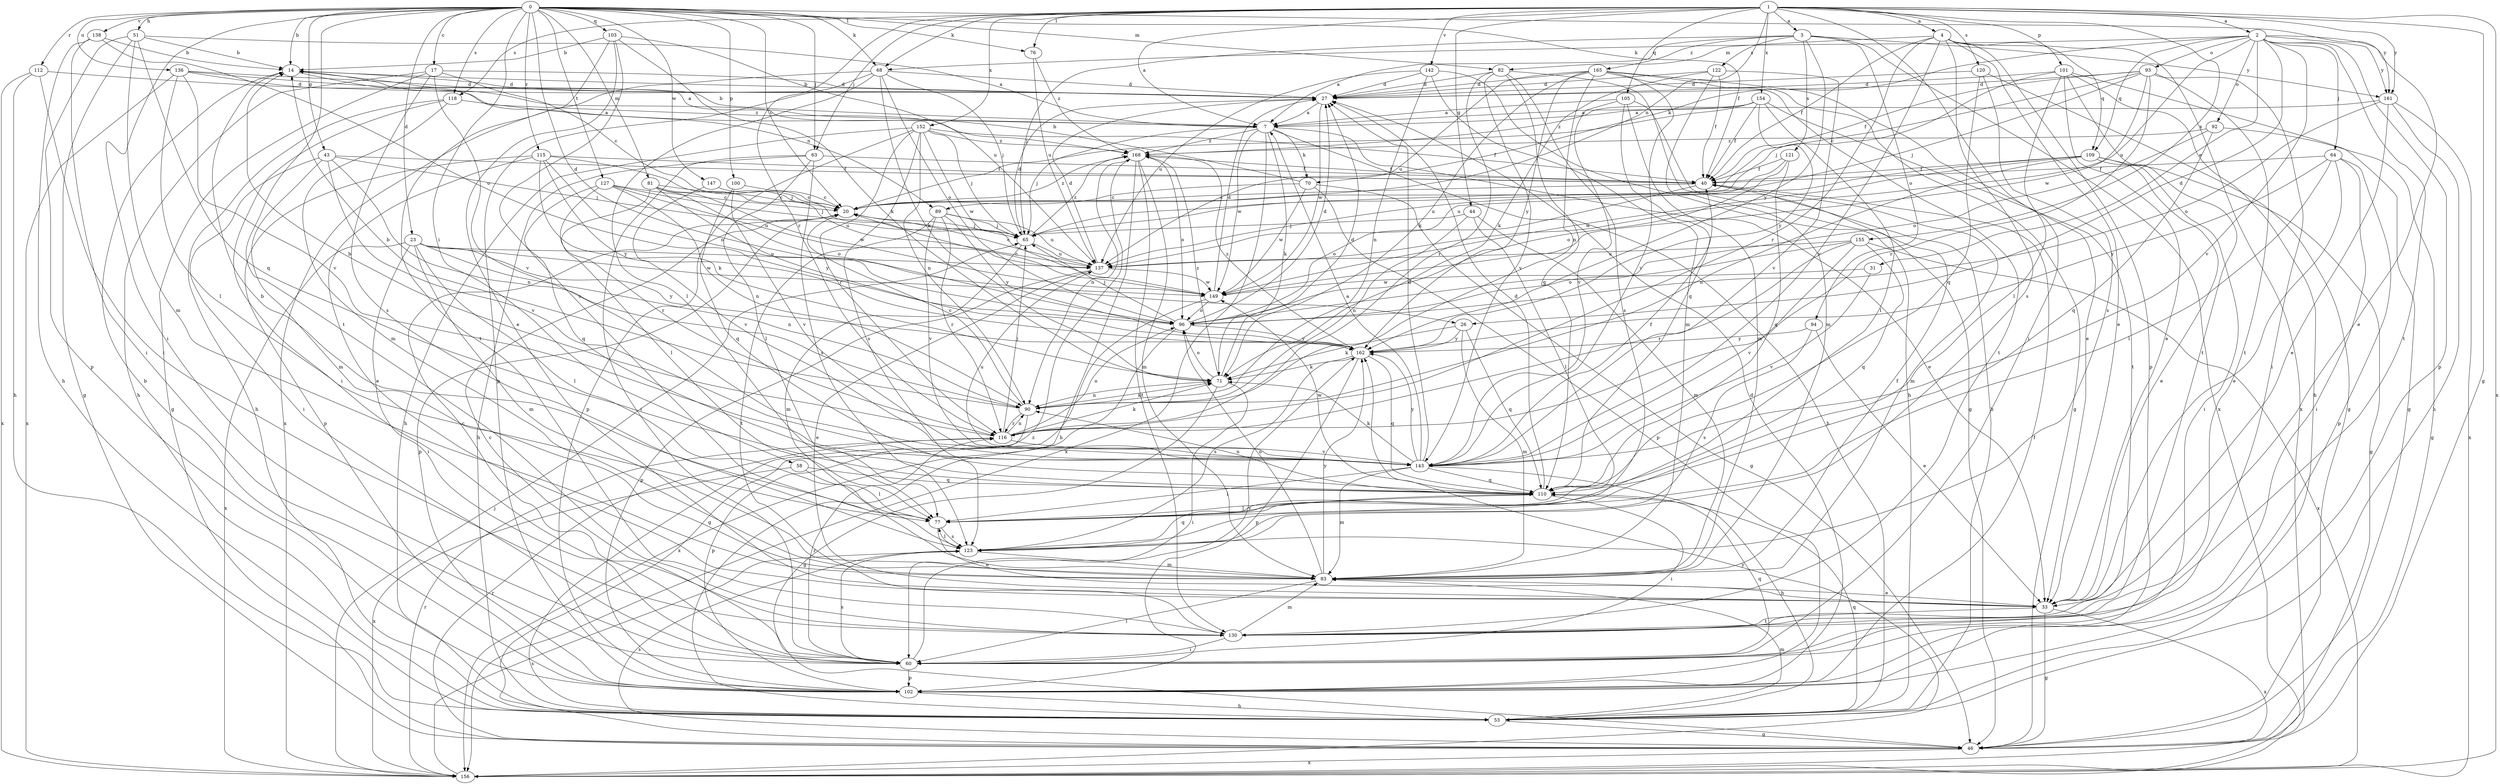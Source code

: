 strict digraph  {
0;
1;
2;
3;
4;
7;
14;
17;
20;
23;
26;
27;
31;
33;
40;
43;
44;
46;
51;
53;
58;
60;
63;
64;
65;
68;
70;
71;
76;
77;
81;
82;
83;
89;
90;
92;
93;
94;
96;
100;
101;
102;
103;
105;
109;
110;
112;
115;
116;
118;
120;
121;
122;
123;
127;
130;
136;
137;
138;
142;
143;
147;
149;
152;
154;
155;
156;
161;
162;
165;
168;
0 -> 14  [label=b];
0 -> 17  [label=c];
0 -> 20  [label=c];
0 -> 23  [label=d];
0 -> 26  [label=d];
0 -> 40  [label=f];
0 -> 43  [label=g];
0 -> 51  [label=h];
0 -> 58  [label=i];
0 -> 60  [label=i];
0 -> 63  [label=j];
0 -> 68  [label=k];
0 -> 76  [label=l];
0 -> 81  [label=m];
0 -> 82  [label=m];
0 -> 100  [label=p];
0 -> 103  [label=q];
0 -> 112  [label=r];
0 -> 115  [label=r];
0 -> 118  [label=s];
0 -> 127  [label=t];
0 -> 130  [label=t];
0 -> 136  [label=u];
0 -> 138  [label=v];
0 -> 147  [label=w];
0 -> 161  [label=y];
1 -> 2  [label=a];
1 -> 3  [label=a];
1 -> 4  [label=a];
1 -> 7  [label=a];
1 -> 44  [label=g];
1 -> 46  [label=g];
1 -> 60  [label=i];
1 -> 63  [label=j];
1 -> 68  [label=k];
1 -> 76  [label=l];
1 -> 89  [label=n];
1 -> 101  [label=p];
1 -> 105  [label=q];
1 -> 116  [label=r];
1 -> 118  [label=s];
1 -> 120  [label=s];
1 -> 142  [label=v];
1 -> 152  [label=x];
1 -> 154  [label=x];
1 -> 155  [label=x];
1 -> 156  [label=x];
1 -> 161  [label=y];
2 -> 26  [label=d];
2 -> 31  [label=e];
2 -> 33  [label=e];
2 -> 64  [label=j];
2 -> 68  [label=k];
2 -> 70  [label=k];
2 -> 92  [label=o];
2 -> 93  [label=o];
2 -> 102  [label=p];
2 -> 109  [label=q];
2 -> 130  [label=t];
2 -> 137  [label=u];
2 -> 143  [label=v];
2 -> 161  [label=y];
3 -> 7  [label=a];
3 -> 65  [label=j];
3 -> 94  [label=o];
3 -> 121  [label=s];
3 -> 122  [label=s];
3 -> 156  [label=x];
3 -> 161  [label=y];
3 -> 162  [label=y];
3 -> 165  [label=z];
4 -> 33  [label=e];
4 -> 40  [label=f];
4 -> 82  [label=m];
4 -> 102  [label=p];
4 -> 109  [label=q];
4 -> 116  [label=r];
4 -> 123  [label=s];
4 -> 143  [label=v];
4 -> 156  [label=x];
7 -> 14  [label=b];
7 -> 33  [label=e];
7 -> 53  [label=h];
7 -> 65  [label=j];
7 -> 70  [label=k];
7 -> 71  [label=k];
7 -> 149  [label=w];
7 -> 156  [label=x];
7 -> 168  [label=z];
14 -> 27  [label=d];
14 -> 89  [label=n];
17 -> 20  [label=c];
17 -> 27  [label=d];
17 -> 46  [label=g];
17 -> 53  [label=h];
17 -> 123  [label=s];
17 -> 143  [label=v];
20 -> 65  [label=j];
20 -> 102  [label=p];
20 -> 168  [label=z];
23 -> 60  [label=i];
23 -> 77  [label=l];
23 -> 83  [label=m];
23 -> 90  [label=n];
23 -> 137  [label=u];
23 -> 149  [label=w];
23 -> 156  [label=x];
23 -> 162  [label=y];
26 -> 71  [label=k];
26 -> 83  [label=m];
26 -> 110  [label=q];
26 -> 162  [label=y];
27 -> 7  [label=a];
27 -> 14  [label=b];
27 -> 149  [label=w];
31 -> 143  [label=v];
31 -> 149  [label=w];
33 -> 46  [label=g];
33 -> 130  [label=t];
33 -> 156  [label=x];
40 -> 20  [label=c];
40 -> 83  [label=m];
40 -> 96  [label=o];
43 -> 40  [label=f];
43 -> 60  [label=i];
43 -> 65  [label=j];
43 -> 83  [label=m];
43 -> 90  [label=n];
43 -> 143  [label=v];
44 -> 65  [label=j];
44 -> 77  [label=l];
44 -> 83  [label=m];
44 -> 90  [label=n];
46 -> 116  [label=r];
46 -> 123  [label=s];
46 -> 156  [label=x];
51 -> 7  [label=a];
51 -> 14  [label=b];
51 -> 46  [label=g];
51 -> 83  [label=m];
51 -> 102  [label=p];
51 -> 110  [label=q];
53 -> 46  [label=g];
53 -> 83  [label=m];
53 -> 110  [label=q];
53 -> 168  [label=z];
58 -> 77  [label=l];
58 -> 110  [label=q];
58 -> 156  [label=x];
60 -> 20  [label=c];
60 -> 102  [label=p];
60 -> 110  [label=q];
60 -> 116  [label=r];
60 -> 123  [label=s];
60 -> 162  [label=y];
63 -> 40  [label=f];
63 -> 53  [label=h];
63 -> 60  [label=i];
63 -> 77  [label=l];
63 -> 123  [label=s];
64 -> 33  [label=e];
64 -> 40  [label=f];
64 -> 60  [label=i];
64 -> 77  [label=l];
64 -> 102  [label=p];
64 -> 162  [label=y];
65 -> 27  [label=d];
65 -> 83  [label=m];
65 -> 137  [label=u];
65 -> 168  [label=z];
68 -> 27  [label=d];
68 -> 65  [label=j];
68 -> 71  [label=k];
68 -> 77  [label=l];
68 -> 96  [label=o];
68 -> 102  [label=p];
68 -> 156  [label=x];
70 -> 14  [label=b];
70 -> 20  [label=c];
70 -> 46  [label=g];
70 -> 102  [label=p];
70 -> 149  [label=w];
71 -> 27  [label=d];
71 -> 46  [label=g];
71 -> 60  [label=i];
71 -> 90  [label=n];
71 -> 96  [label=o];
71 -> 168  [label=z];
76 -> 137  [label=u];
76 -> 168  [label=z];
77 -> 14  [label=b];
77 -> 33  [label=e];
77 -> 123  [label=s];
81 -> 20  [label=c];
81 -> 77  [label=l];
81 -> 96  [label=o];
81 -> 137  [label=u];
81 -> 149  [label=w];
81 -> 162  [label=y];
82 -> 27  [label=d];
82 -> 46  [label=g];
82 -> 110  [label=q];
82 -> 116  [label=r];
82 -> 123  [label=s];
82 -> 143  [label=v];
83 -> 33  [label=e];
83 -> 40  [label=f];
83 -> 60  [label=i];
83 -> 96  [label=o];
83 -> 162  [label=y];
89 -> 65  [label=j];
89 -> 116  [label=r];
89 -> 130  [label=t];
89 -> 137  [label=u];
89 -> 143  [label=v];
89 -> 162  [label=y];
90 -> 14  [label=b];
90 -> 20  [label=c];
90 -> 71  [label=k];
90 -> 102  [label=p];
90 -> 116  [label=r];
92 -> 46  [label=g];
92 -> 96  [label=o];
92 -> 110  [label=q];
92 -> 168  [label=z];
93 -> 20  [label=c];
93 -> 27  [label=d];
93 -> 40  [label=f];
93 -> 60  [label=i];
93 -> 65  [label=j];
93 -> 116  [label=r];
93 -> 130  [label=t];
93 -> 149  [label=w];
94 -> 33  [label=e];
94 -> 123  [label=s];
94 -> 162  [label=y];
96 -> 27  [label=d];
96 -> 65  [label=j];
96 -> 156  [label=x];
96 -> 162  [label=y];
100 -> 20  [label=c];
100 -> 110  [label=q];
100 -> 143  [label=v];
101 -> 27  [label=d];
101 -> 33  [label=e];
101 -> 46  [label=g];
101 -> 53  [label=h];
101 -> 65  [label=j];
101 -> 77  [label=l];
101 -> 130  [label=t];
102 -> 14  [label=b];
102 -> 27  [label=d];
102 -> 40  [label=f];
102 -> 53  [label=h];
103 -> 14  [label=b];
103 -> 33  [label=e];
103 -> 71  [label=k];
103 -> 123  [label=s];
103 -> 130  [label=t];
103 -> 137  [label=u];
105 -> 7  [label=a];
105 -> 53  [label=h];
105 -> 83  [label=m];
105 -> 110  [label=q];
105 -> 143  [label=v];
109 -> 33  [label=e];
109 -> 40  [label=f];
109 -> 46  [label=g];
109 -> 60  [label=i];
109 -> 90  [label=n];
109 -> 137  [label=u];
109 -> 149  [label=w];
110 -> 27  [label=d];
110 -> 60  [label=i];
110 -> 77  [label=l];
110 -> 90  [label=n];
110 -> 149  [label=w];
112 -> 27  [label=d];
112 -> 53  [label=h];
112 -> 130  [label=t];
112 -> 156  [label=x];
115 -> 33  [label=e];
115 -> 40  [label=f];
115 -> 65  [label=j];
115 -> 71  [label=k];
115 -> 96  [label=o];
115 -> 102  [label=p];
115 -> 162  [label=y];
116 -> 14  [label=b];
116 -> 65  [label=j];
116 -> 71  [label=k];
116 -> 90  [label=n];
116 -> 96  [label=o];
116 -> 143  [label=v];
118 -> 7  [label=a];
118 -> 53  [label=h];
118 -> 60  [label=i];
118 -> 83  [label=m];
120 -> 27  [label=d];
120 -> 46  [label=g];
120 -> 110  [label=q];
120 -> 123  [label=s];
121 -> 40  [label=f];
121 -> 96  [label=o];
121 -> 110  [label=q];
121 -> 137  [label=u];
122 -> 27  [label=d];
122 -> 40  [label=f];
122 -> 71  [label=k];
122 -> 83  [label=m];
122 -> 143  [label=v];
123 -> 77  [label=l];
123 -> 83  [label=m];
123 -> 110  [label=q];
127 -> 20  [label=c];
127 -> 65  [label=j];
127 -> 90  [label=n];
127 -> 110  [label=q];
127 -> 116  [label=r];
127 -> 137  [label=u];
130 -> 20  [label=c];
130 -> 60  [label=i];
130 -> 83  [label=m];
136 -> 7  [label=a];
136 -> 27  [label=d];
136 -> 77  [label=l];
136 -> 143  [label=v];
136 -> 156  [label=x];
136 -> 168  [label=z];
137 -> 20  [label=c];
137 -> 27  [label=d];
137 -> 33  [label=e];
137 -> 102  [label=p];
137 -> 149  [label=w];
138 -> 14  [label=b];
138 -> 53  [label=h];
138 -> 60  [label=i];
138 -> 96  [label=o];
142 -> 27  [label=d];
142 -> 53  [label=h];
142 -> 83  [label=m];
142 -> 90  [label=n];
142 -> 137  [label=u];
143 -> 7  [label=a];
143 -> 27  [label=d];
143 -> 40  [label=f];
143 -> 53  [label=h];
143 -> 71  [label=k];
143 -> 77  [label=l];
143 -> 83  [label=m];
143 -> 110  [label=q];
143 -> 137  [label=u];
143 -> 162  [label=y];
147 -> 20  [label=c];
147 -> 143  [label=v];
149 -> 20  [label=c];
149 -> 27  [label=d];
149 -> 46  [label=g];
149 -> 96  [label=o];
152 -> 40  [label=f];
152 -> 53  [label=h];
152 -> 65  [label=j];
152 -> 90  [label=n];
152 -> 102  [label=p];
152 -> 116  [label=r];
152 -> 123  [label=s];
152 -> 149  [label=w];
152 -> 168  [label=z];
154 -> 7  [label=a];
154 -> 20  [label=c];
154 -> 40  [label=f];
154 -> 77  [label=l];
154 -> 130  [label=t];
154 -> 162  [label=y];
154 -> 168  [label=z];
155 -> 96  [label=o];
155 -> 110  [label=q];
155 -> 116  [label=r];
155 -> 137  [label=u];
155 -> 143  [label=v];
155 -> 156  [label=x];
156 -> 65  [label=j];
156 -> 116  [label=r];
156 -> 123  [label=s];
156 -> 162  [label=y];
161 -> 7  [label=a];
161 -> 33  [label=e];
161 -> 53  [label=h];
161 -> 96  [label=o];
161 -> 156  [label=x];
162 -> 71  [label=k];
162 -> 102  [label=p];
162 -> 110  [label=q];
162 -> 123  [label=s];
162 -> 168  [label=z];
165 -> 27  [label=d];
165 -> 33  [label=e];
165 -> 46  [label=g];
165 -> 71  [label=k];
165 -> 90  [label=n];
165 -> 130  [label=t];
165 -> 137  [label=u];
165 -> 143  [label=v];
165 -> 162  [label=y];
168 -> 40  [label=f];
168 -> 53  [label=h];
168 -> 83  [label=m];
168 -> 90  [label=n];
168 -> 96  [label=o];
168 -> 130  [label=t];
}

